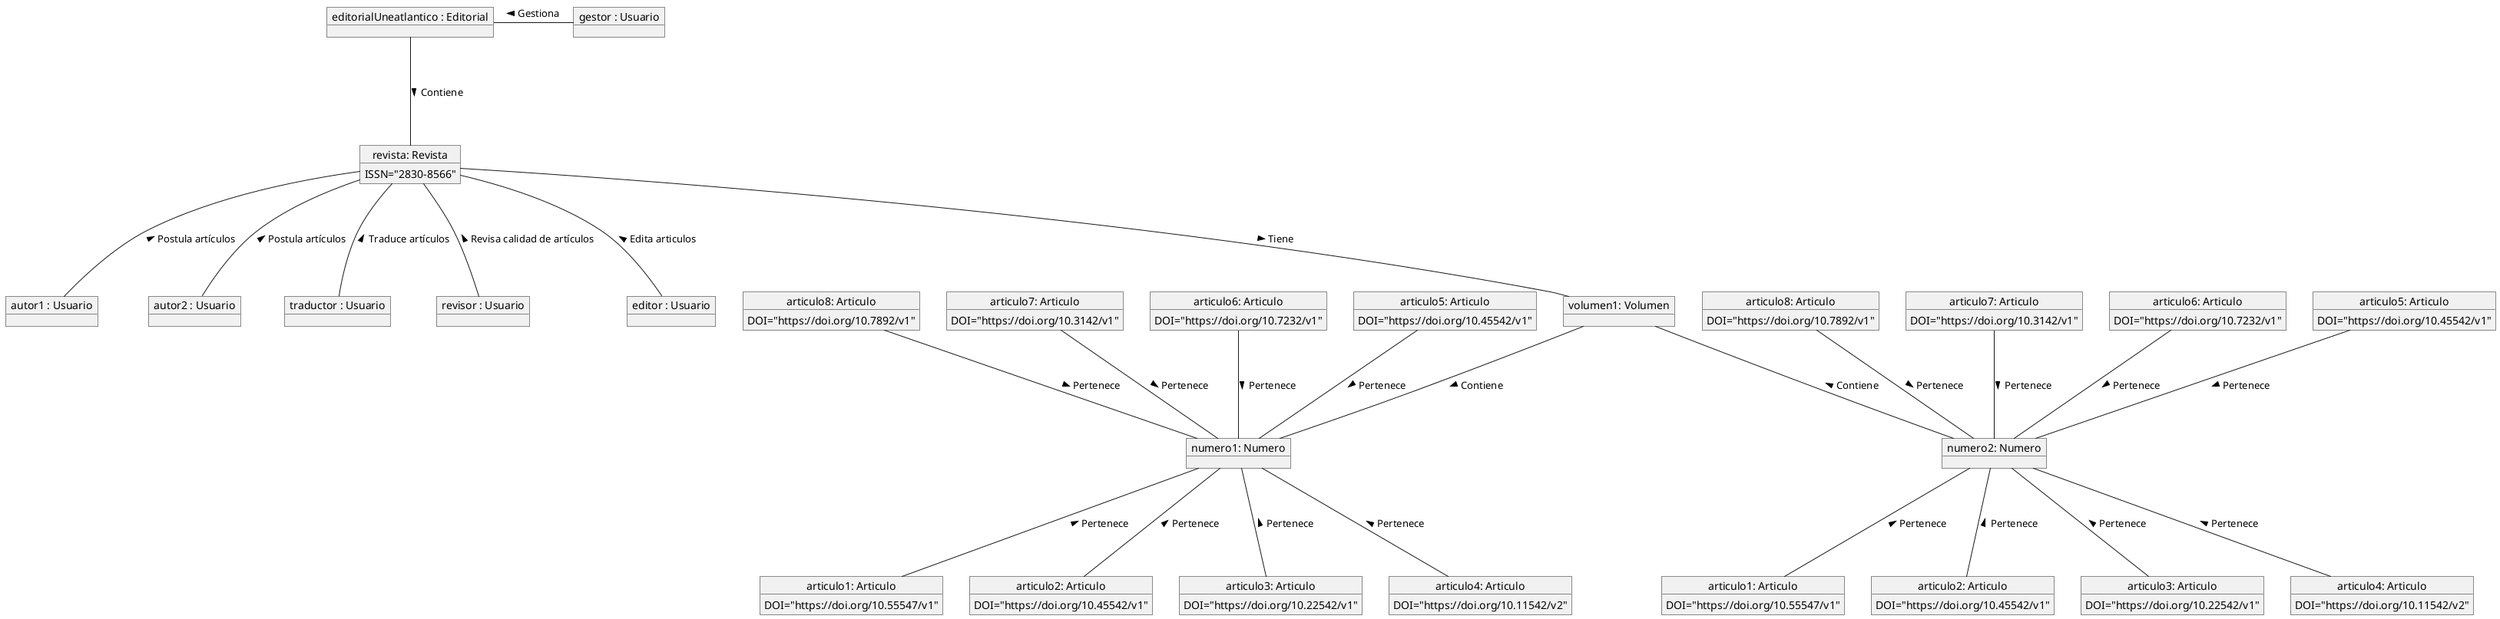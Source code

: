 @startuml
object "editorialUneatlantico : Editorial" as editorial

object "autor1 : Usuario" as autor1
object "autor2 : Usuario" as autor2

object "gestor : Usuario" as gestor

object "traductor : Usuario" as traductor

object "revisor : Usuario" as revisor

object "editor : Usuario" as editor

object "revista: Revista" as revista {
ISSN="2830-8566"
}

object "volumen1: Volumen" as volumen1 

object "numero1: Numero" as numero1
object "numero2: Numero" as numero2
 

'Articulos numero 1'
object "articulo1: Articulo" as articulo1n1 {
DOI="https://doi.org/10.55547/v1"
}
object "articulo2: Articulo" as articulo2n1 {
DOI="https://doi.org/10.45542/v1"
}
object "articulo3: Articulo" as articulo3n1 {
DOI="https://doi.org/10.22542/v1"
}
object "articulo4: Articulo" as articulo4n1 {
DOI="https://doi.org/10.11542/v2"
}
object "articulo5: Articulo" as articulo5n1 {
DOI="https://doi.org/10.45542/v1"
}
object "articulo6: Articulo" as articulo6n1 {
DOI="https://doi.org/10.7232/v1"
}
object "articulo7: Articulo" as articulo7n1 {
DOI="https://doi.org/10.3142/v1"
}
object "articulo8: Articulo" as articulo8n1 {
DOI="https://doi.org/10.7892/v1"
}

'Articulos numero 2'
object "articulo1: Articulo" as articulo1n2 {
DOI="https://doi.org/10.55547/v1"
}
object "articulo2: Articulo" as articulo2n2 {
DOI="https://doi.org/10.45542/v1"
}
object "articulo3: Articulo" as articulo3n2 {
DOI="https://doi.org/10.22542/v1"
}
object "articulo4: Articulo" as articulo4n2 {
DOI="https://doi.org/10.11542/v2"
}
object "articulo5: Articulo" as articulo5n2 {
DOI="https://doi.org/10.45542/v1"
}
object "articulo6: Articulo" as articulo6n2 {
DOI="https://doi.org/10.7232/v1"
}
object "articulo7: Articulo" as articulo7n2 {
DOI="https://doi.org/10.3142/v1"
}
object "articulo8: Articulo" as articulo8n2 {
DOI="https://doi.org/10.7892/v1"
}


editorial -d-- revista : "Contiene >" 
revista -d-- volumen1 : "> Tiene"
volumen1 -d-- numero1 : "> Contiene"
numero1 --- articulo1n1 : "< Pertenece "
numero1 --- articulo2n1 : "< Pertenece "
numero1 --- articulo3n1 : "< Pertenece "
numero1 --- articulo4n1 : "< Pertenece "
numero1 -u-- articulo5n1 : "< Pertenece "
numero1 -u-- articulo6n1 : "< Pertenece "
numero1 -u-- articulo7n1 : "< Pertenece "
numero1 -u-- articulo8n1 : "< Pertenece "

numero2 --- articulo1n2 : "< Pertenece "
numero2 --- articulo2n2 : "< Pertenece "
numero2 --- articulo3n2 : "< Pertenece "
numero2 --- articulo4n2 : "< Pertenece "
numero2 -u-- articulo5n2 : "< Pertenece "
numero2 -u-- articulo6n2 : "< Pertenece "
numero2 -u-- articulo7n2 : "< Pertenece "
numero2 -u-- articulo8n2 : "< Pertenece "

volumen1 -d-- numero2 : "Contiene <"

gestor -l-- editorial : "> Gestiona"
editor -u-- revista : "> Edita articulos"
autor1 -u-- revista : "> Postula artículos"
autor2 -u-- revista : "> Postula artículos"
traductor -u-- revista : "> Traduce artículos"
revisor -u-- revista : "> Revisa calidad de artículos"

@enduml